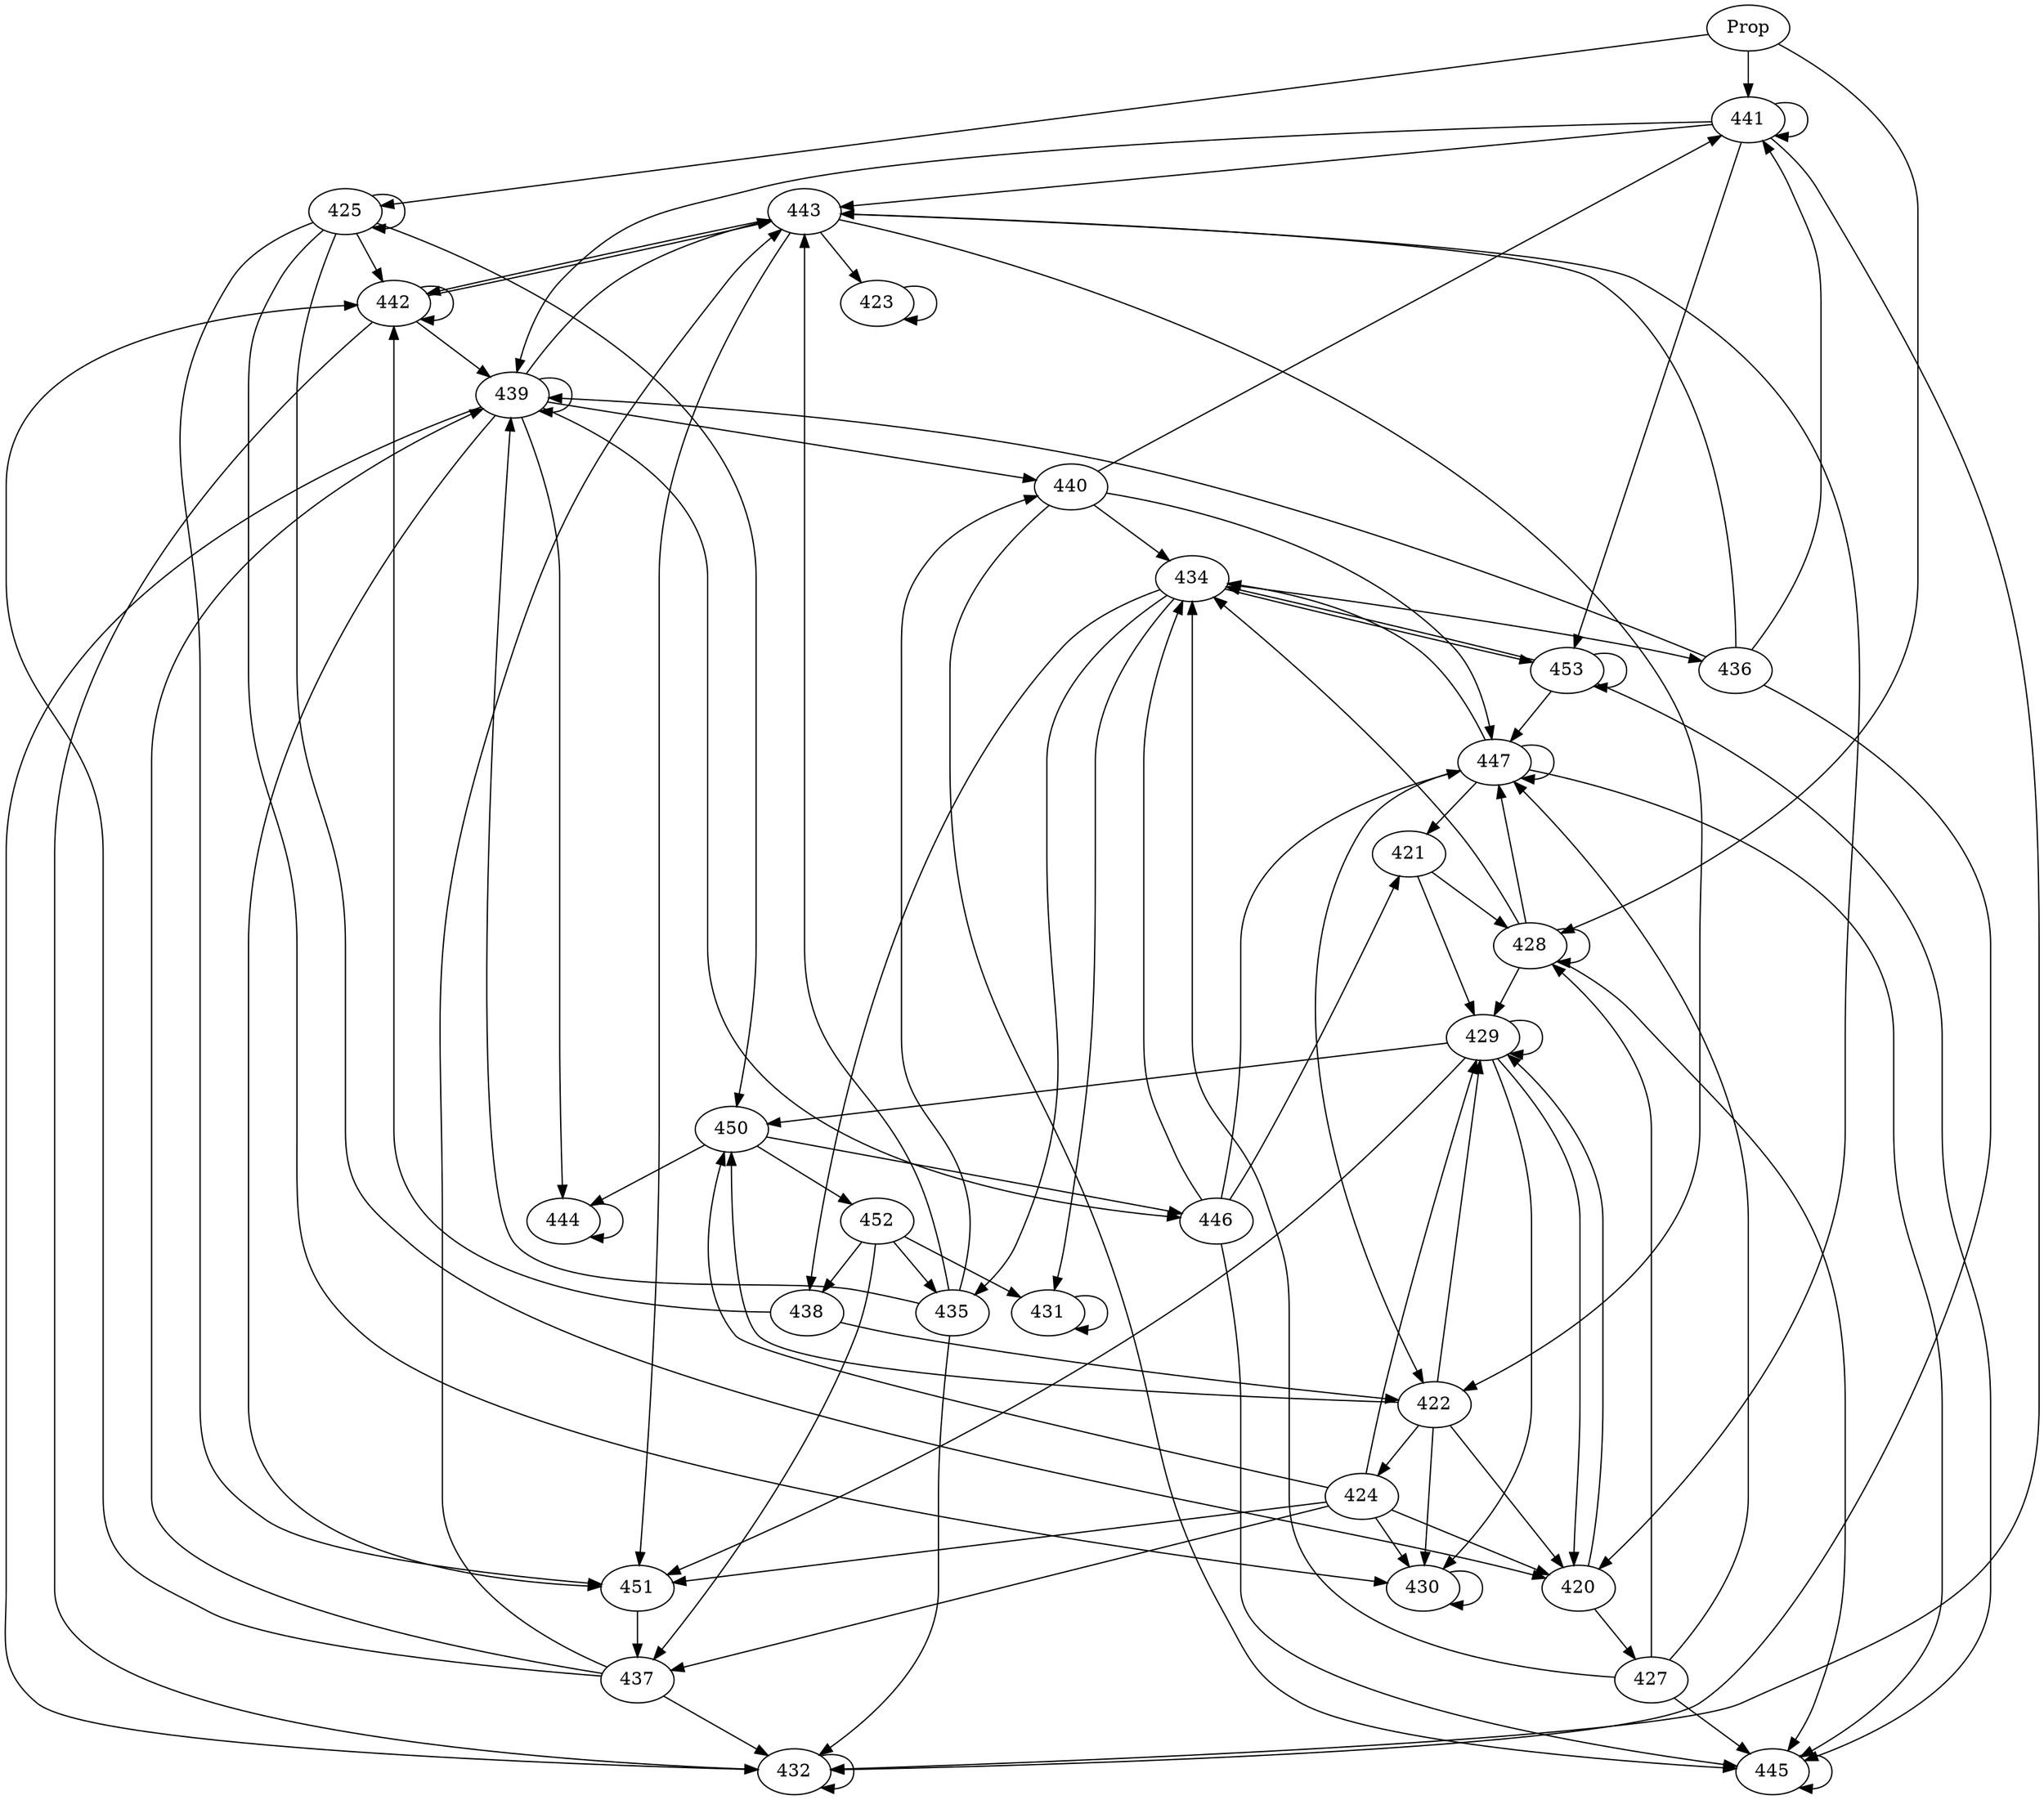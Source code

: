 // Induction Graph of ./tests/bob2
digraph{
  Prop -> 441
  Prop -> 428
  Prop -> 425
  441 -> 443
  441 -> 432
  441 -> 453
  441 -> 441
  441 -> 439
  428 -> 447
  428 -> 428
  428 -> 445
  428 -> 429
  428 -> 434
  425 -> 442
  425 -> 430
  425 -> 420
  425 -> 451
  425 -> 425
  425 -> 450
  443 -> 422
  443 -> 442
  443 -> 420
  443 -> 451
  443 -> 423
  432 -> 432
  453 -> 447
  453 -> 445
  453 -> 453
  453 -> 434
  439 -> 443
  439 -> 432
  439 -> 440
  439 -> 446
  439 -> 451
  439 -> 444
  439 -> 439
  447 -> 447
  447 -> 422
  447 -> 445
  447 -> 421
  447 -> 434
  445 -> 445
  429 -> 430
  429 -> 429
  429 -> 420
  429 -> 451
  429 -> 450
  434 -> 438
  434 -> 431
  434 -> 453
  434 -> 435
  434 -> 436
  442 -> 432
  442 -> 439
  442 -> 442
  442 -> 443
  430 -> 430
  420 -> 429
  420 -> 427
  451 -> 437
  450 -> 444
  450 -> 452
  450 -> 446
  422 -> 430
  422 -> 429
  422 -> 420
  422 -> 450
  422 -> 424
  423 -> 423
  440 -> 447
  440 -> 445
  440 -> 441
  440 -> 434
  446 -> 447
  446 -> 445
  446 -> 421
  446 -> 434
  444 -> 444
  421 -> 429
  421 -> 428
  438 -> 422
  438 -> 442
  431 -> 431
  435 -> 432
  435 -> 439
  435 -> 440
  435 -> 443
  436 -> 432
  436 -> 439
  436 -> 441
  436 -> 443
  427 -> 447
  427 -> 445
  427 -> 428
  427 -> 434
  437 -> 432
  437 -> 439
  437 -> 442
  437 -> 443
  452 -> 431
  452 -> 437
  452 -> 435
  452 -> 438
  424 -> 437
  424 -> 430
  424 -> 429
  424 -> 420
  424 -> 451
  424 -> 450
}